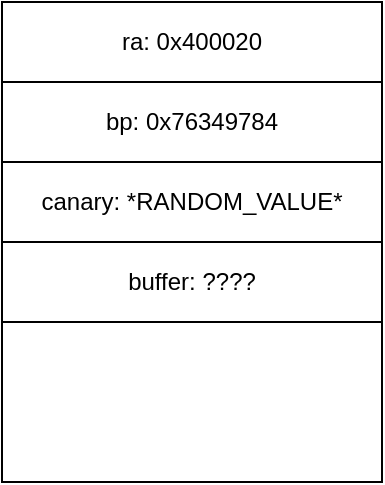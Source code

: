 <mxfile version="23.1.1" type="device">
  <diagram name="Page-1" id="gf7WvVB2u6d4l5ZcaxYx">
    <mxGraphModel dx="2062" dy="1172" grid="1" gridSize="10" guides="1" tooltips="1" connect="1" arrows="1" fold="1" page="1" pageScale="1" pageWidth="850" pageHeight="1100" math="0" shadow="0">
      <root>
        <mxCell id="0" />
        <mxCell id="1" parent="0" />
        <mxCell id="6EBNCYEFULhQae5MWOHI-1" value="" style="rounded=0;whiteSpace=wrap;html=1;" parent="1" vertex="1">
          <mxGeometry x="10" y="10" width="190" height="240" as="geometry" />
        </mxCell>
        <mxCell id="6EBNCYEFULhQae5MWOHI-3" value="ra: 0x400020" style="rounded=0;whiteSpace=wrap;html=1;" parent="1" vertex="1">
          <mxGeometry x="10" y="10" width="190" height="40" as="geometry" />
        </mxCell>
        <mxCell id="6EBNCYEFULhQae5MWOHI-4" value="bp: 0x76349784" style="rounded=0;whiteSpace=wrap;html=1;" parent="1" vertex="1">
          <mxGeometry x="10" y="50" width="190" height="40" as="geometry" />
        </mxCell>
        <mxCell id="6EBNCYEFULhQae5MWOHI-5" value="buffer: ????" style="rounded=0;whiteSpace=wrap;html=1;" parent="1" vertex="1">
          <mxGeometry x="10" y="130" width="190" height="40" as="geometry" />
        </mxCell>
        <mxCell id="A2mBMVntU5m6MFU5MNY4-1" value="canary: *RANDOM_VALUE*" style="rounded=0;whiteSpace=wrap;html=1;" vertex="1" parent="1">
          <mxGeometry x="10" y="90" width="190" height="40" as="geometry" />
        </mxCell>
      </root>
    </mxGraphModel>
  </diagram>
</mxfile>
